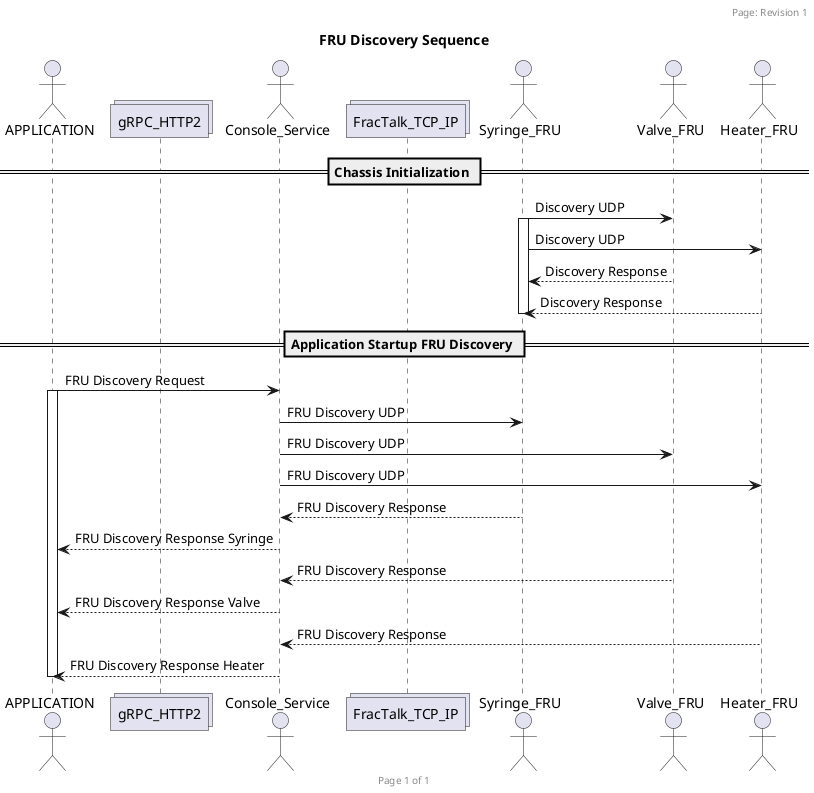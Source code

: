 @startuml
header Page: Revision 1
footer Page %page% of %lastpage%

title FRU Discovery Sequence

actor APPLICATION
collections gRPC_HTTP2
actor Console_Service
collections FracTalk_TCP_IP
actor Syringe_FRU
actor Valve_FRU
actor Heater_FRU

== Chassis Initialization ==
Syringe_FRU -> Valve_FRU: Discovery UDP
activate Syringe_FRU
Syringe_FRU -> Heater_FRU: Discovery UDP
Syringe_FRU <-- Valve_FRU: Discovery Response
Syringe_FRU <-- Heater_FRU: Discovery Response
deactivate Syringe_FRU

== Application Startup FRU Discovery ==
APPLICATION -> Console_Service: FRU Discovery Request
activate APPLICATION
Console_Service -> Syringe_FRU: FRU Discovery UDP
Console_Service -> Valve_FRU: FRU Discovery UDP
Console_Service -> Heater_FRU: FRU Discovery UDP
Console_Service <-- Syringe_FRU: FRU Discovery Response
APPLICATION <-- Console_Service: FRU Discovery Response Syringe
Console_Service <-- Valve_FRU: FRU Discovery Response
APPLICATION <-- Console_Service: FRU Discovery Response Valve
Console_Service <-- Heater_FRU: FRU Discovery Response
APPLICATION <-- Console_Service: FRU Discovery Response Heater
deactivate APPLICATION

@enduml
